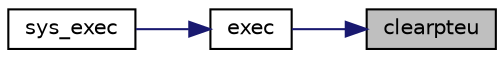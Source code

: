 digraph "clearpteu"
{
 // LATEX_PDF_SIZE
  edge [fontname="Helvetica",fontsize="10",labelfontname="Helvetica",labelfontsize="10"];
  node [fontname="Helvetica",fontsize="10",shape=record];
  rankdir="RL";
  Node1 [label="clearpteu",height=0.2,width=0.4,color="black", fillcolor="grey75", style="filled", fontcolor="black",tooltip=" "];
  Node1 -> Node2 [dir="back",color="midnightblue",fontsize="10",style="solid"];
  Node2 [label="exec",height=0.2,width=0.4,color="black", fillcolor="white", style="filled",URL="$d5/d64/defs_8h.html#aa7b4aae4a12acd187e23396214aeca47",tooltip=" "];
  Node2 -> Node3 [dir="back",color="midnightblue",fontsize="10",style="solid"];
  Node3 [label="sys_exec",height=0.2,width=0.4,color="black", fillcolor="white", style="filled",URL="$db/dd8/syscall_8c.html#aeaa813ddeb6a5fac3c45714c7351c526",tooltip=" "];
}
